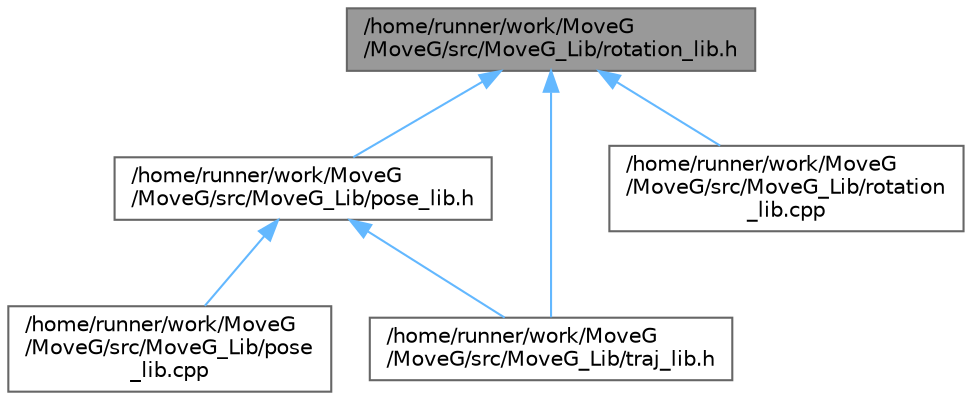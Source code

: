 digraph "/home/runner/work/MoveG/MoveG/src/MoveG_Lib/rotation_lib.h"
{
 // LATEX_PDF_SIZE
  bgcolor="transparent";
  edge [fontname=Helvetica,fontsize=10,labelfontname=Helvetica,labelfontsize=10];
  node [fontname=Helvetica,fontsize=10,shape=box,height=0.2,width=0.4];
  Node1 [id="Node000001",label="/home/runner/work/MoveG\l/MoveG/src/MoveG_Lib/rotation_lib.h",height=0.2,width=0.4,color="gray40", fillcolor="grey60", style="filled", fontcolor="black",tooltip="Classe per la rappresentazione e manipolazione di rotazioni in 3D."];
  Node1 -> Node2 [id="edge1_Node000001_Node000002",dir="back",color="steelblue1",style="solid",tooltip=" "];
  Node2 [id="Node000002",label="/home/runner/work/MoveG\l/MoveG/src/MoveG_Lib/pose_lib.h",height=0.2,width=0.4,color="grey40", fillcolor="white", style="filled",URL="$pose__lib_8h.html",tooltip="Classe per la rappresentazione di Pose."];
  Node2 -> Node3 [id="edge2_Node000002_Node000003",dir="back",color="steelblue1",style="solid",tooltip=" "];
  Node3 [id="Node000003",label="/home/runner/work/MoveG\l/MoveG/src/MoveG_Lib/pose\l_lib.cpp",height=0.2,width=0.4,color="grey40", fillcolor="white", style="filled",URL="$pose__lib_8cpp.html",tooltip="Classe per la rappresentazione di Pose."];
  Node2 -> Node4 [id="edge3_Node000002_Node000004",dir="back",color="steelblue1",style="solid",tooltip=" "];
  Node4 [id="Node000004",label="/home/runner/work/MoveG\l/MoveG/src/MoveG_Lib/traj_lib.h",height=0.2,width=0.4,color="grey40", fillcolor="white", style="filled",URL="$traj__lib_8h.html",tooltip="Classe per la rappresentazione di Traiettorie."];
  Node1 -> Node5 [id="edge4_Node000001_Node000005",dir="back",color="steelblue1",style="solid",tooltip=" "];
  Node5 [id="Node000005",label="/home/runner/work/MoveG\l/MoveG/src/MoveG_Lib/rotation\l_lib.cpp",height=0.2,width=0.4,color="grey40", fillcolor="white", style="filled",URL="$rotation__lib_8cpp.html",tooltip="Classe per la rappresentazione e manipolazione di rotazioni in 3D."];
  Node1 -> Node4 [id="edge5_Node000001_Node000004",dir="back",color="steelblue1",style="solid",tooltip=" "];
}
